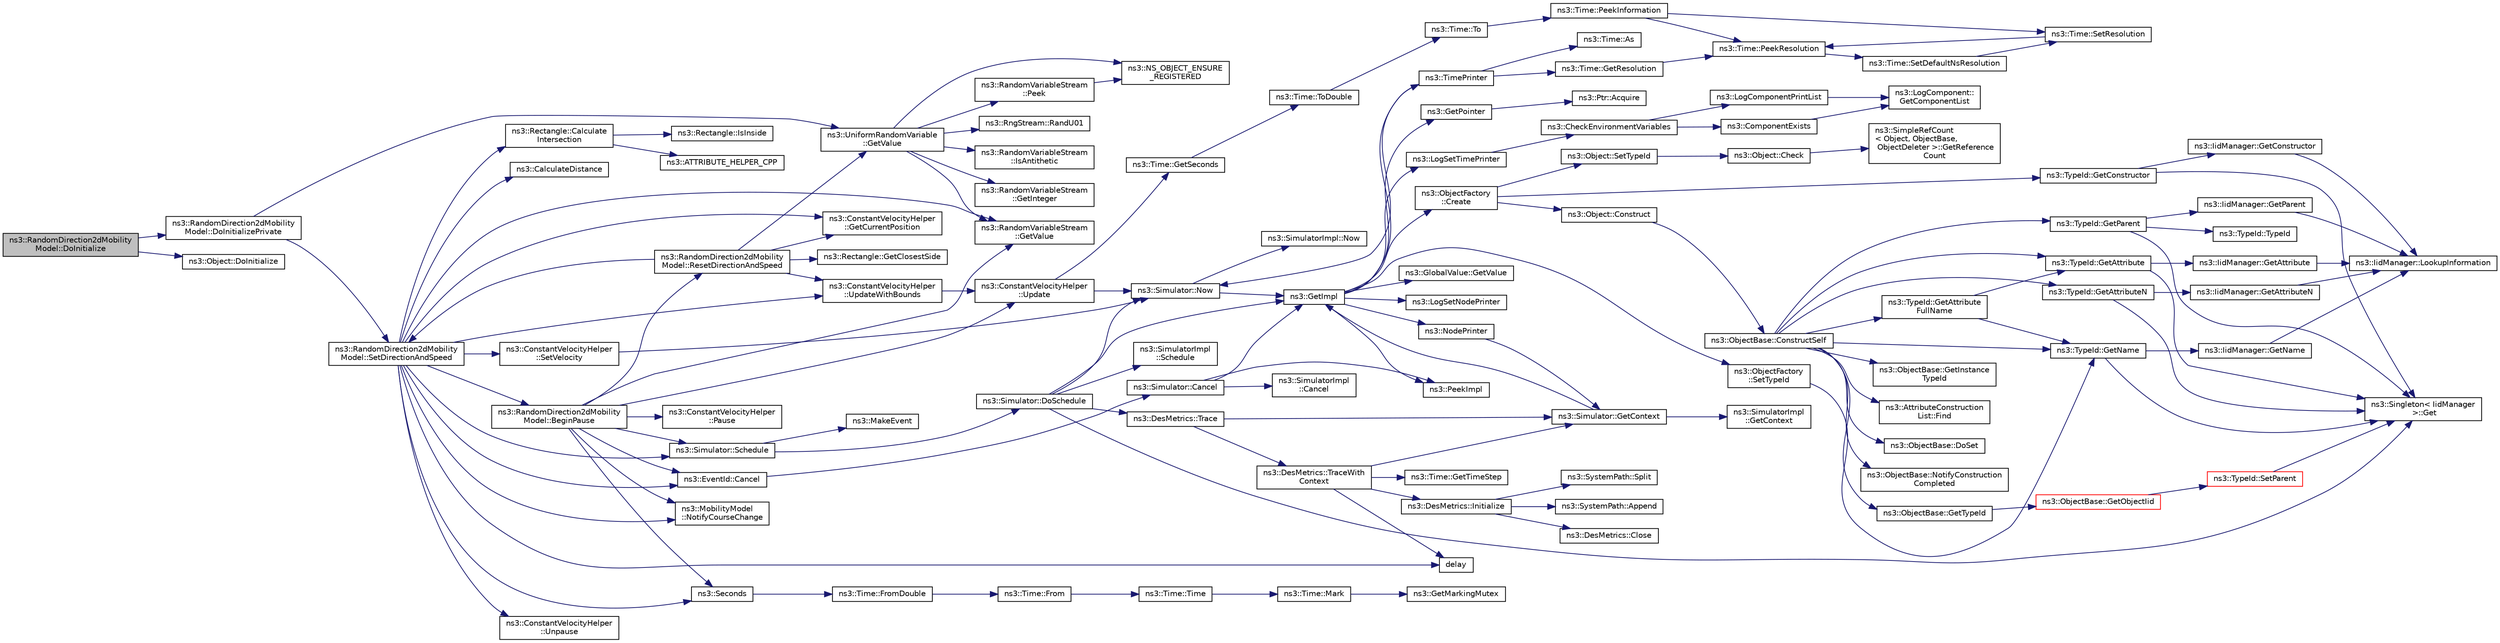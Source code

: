 digraph "ns3::RandomDirection2dMobilityModel::DoInitialize"
{
  edge [fontname="Helvetica",fontsize="10",labelfontname="Helvetica",labelfontsize="10"];
  node [fontname="Helvetica",fontsize="10",shape=record];
  rankdir="LR";
  Node1 [label="ns3::RandomDirection2dMobility\lModel::DoInitialize",height=0.2,width=0.4,color="black", fillcolor="grey75", style="filled", fontcolor="black"];
  Node1 -> Node2 [color="midnightblue",fontsize="10",style="solid"];
  Node2 [label="ns3::RandomDirection2dMobility\lModel::DoInitializePrivate",height=0.2,width=0.4,color="black", fillcolor="white", style="filled",URL="$dc/d1a/classns3_1_1RandomDirection2dMobilityModel.html#a8240bba0ddc6f386bda3ebf96b383a6a"];
  Node2 -> Node3 [color="midnightblue",fontsize="10",style="solid"];
  Node3 [label="ns3::UniformRandomVariable\l::GetValue",height=0.2,width=0.4,color="black", fillcolor="white", style="filled",URL="$d0/d5b/classns3_1_1UniformRandomVariable.html#a03822d8c86ac51e9aa83bbc73041386b",tooltip="Get the next random value, as a double in the specified range . "];
  Node3 -> Node4 [color="midnightblue",fontsize="10",style="solid"];
  Node4 [label="ns3::RandomVariableStream\l::Peek",height=0.2,width=0.4,color="black", fillcolor="white", style="filled",URL="$dc/daa/classns3_1_1RandomVariableStream.html#ac5aa8d691c061bcc88a909dc9b479222",tooltip="Get the pointer to the underlying RNG stream. "];
  Node4 -> Node5 [color="midnightblue",fontsize="10",style="solid"];
  Node5 [label="ns3::NS_OBJECT_ENSURE\l_REGISTERED",height=0.2,width=0.4,color="black", fillcolor="white", style="filled",URL="$d7/d2e/namespacens3.html#ac633cbd86ee5879afd4312a843a9ff8c"];
  Node3 -> Node6 [color="midnightblue",fontsize="10",style="solid"];
  Node6 [label="ns3::RngStream::RandU01",height=0.2,width=0.4,color="black", fillcolor="white", style="filled",URL="$da/d35/classns3_1_1RngStream.html#a46be36426b8bc712e9de468b63558c22"];
  Node3 -> Node7 [color="midnightblue",fontsize="10",style="solid"];
  Node7 [label="ns3::RandomVariableStream\l::IsAntithetic",height=0.2,width=0.4,color="black", fillcolor="white", style="filled",URL="$dc/daa/classns3_1_1RandomVariableStream.html#a7bf5175d624b14bd023f8c4f78bc5fd7",tooltip="Check if antithetic values will be generated. "];
  Node3 -> Node8 [color="midnightblue",fontsize="10",style="solid"];
  Node8 [label="ns3::RandomVariableStream\l::GetInteger",height=0.2,width=0.4,color="black", fillcolor="white", style="filled",URL="$dc/daa/classns3_1_1RandomVariableStream.html#a66cd94e6305ce7f000f1a9ff0fcb9aef",tooltip="Get the next random value as an integer drawn from the distribution. "];
  Node3 -> Node9 [color="midnightblue",fontsize="10",style="solid"];
  Node9 [label="ns3::RandomVariableStream\l::GetValue",height=0.2,width=0.4,color="black", fillcolor="white", style="filled",URL="$dc/daa/classns3_1_1RandomVariableStream.html#a4fa5944dc4cb11544e661ed23072b36c",tooltip="Get the next random value as a double drawn from the distribution. "];
  Node3 -> Node5 [color="midnightblue",fontsize="10",style="solid"];
  Node2 -> Node10 [color="midnightblue",fontsize="10",style="solid"];
  Node10 [label="ns3::RandomDirection2dMobility\lModel::SetDirectionAndSpeed",height=0.2,width=0.4,color="black", fillcolor="white", style="filled",URL="$dc/d1a/classns3_1_1RandomDirection2dMobilityModel.html#a29c1abbed69775374f52c5635cadd5d9"];
  Node10 -> Node11 [color="midnightblue",fontsize="10",style="solid"];
  Node11 [label="ns3::ConstantVelocityHelper\l::UpdateWithBounds",height=0.2,width=0.4,color="black", fillcolor="white", style="filled",URL="$db/d45/classns3_1_1ConstantVelocityHelper.html#aa09465916325b3f74e1c3361514aa0e7"];
  Node11 -> Node12 [color="midnightblue",fontsize="10",style="solid"];
  Node12 [label="ns3::ConstantVelocityHelper\l::Update",height=0.2,width=0.4,color="black", fillcolor="white", style="filled",URL="$db/d45/classns3_1_1ConstantVelocityHelper.html#aaec113a6c2bae2bf8834bfb1e88d6192"];
  Node12 -> Node13 [color="midnightblue",fontsize="10",style="solid"];
  Node13 [label="ns3::Simulator::Now",height=0.2,width=0.4,color="black", fillcolor="white", style="filled",URL="$d7/deb/classns3_1_1Simulator.html#ac3178fa975b419f7875e7105be122800"];
  Node13 -> Node14 [color="midnightblue",fontsize="10",style="solid"];
  Node14 [label="ns3::GetImpl",height=0.2,width=0.4,color="black", fillcolor="white", style="filled",URL="$d4/d8b/group__simulator.html#ga42eb4eddad41528d4d99794a3dae3fd0",tooltip="Get the SimulatorImpl singleton. "];
  Node14 -> Node15 [color="midnightblue",fontsize="10",style="solid"];
  Node15 [label="ns3::PeekImpl",height=0.2,width=0.4,color="black", fillcolor="white", style="filled",URL="$d4/d8b/group__simulator.html#ga233c5c38de117e4e4a5a9cd168694792",tooltip="Get the static SimulatorImpl instance. "];
  Node14 -> Node16 [color="midnightblue",fontsize="10",style="solid"];
  Node16 [label="ns3::GlobalValue::GetValue",height=0.2,width=0.4,color="black", fillcolor="white", style="filled",URL="$dc/d02/classns3_1_1GlobalValue.html#aa33773cb952ba3c285a03ae2c4769b84"];
  Node14 -> Node17 [color="midnightblue",fontsize="10",style="solid"];
  Node17 [label="ns3::ObjectFactory\l::SetTypeId",height=0.2,width=0.4,color="black", fillcolor="white", style="filled",URL="$d5/d0d/classns3_1_1ObjectFactory.html#a77dcd099064038a1eb7a6b8251229ec3"];
  Node17 -> Node18 [color="midnightblue",fontsize="10",style="solid"];
  Node18 [label="ns3::TypeId::GetName",height=0.2,width=0.4,color="black", fillcolor="white", style="filled",URL="$d6/d11/classns3_1_1TypeId.html#aa3c41c79ae428b3cb396a9c6bb3ef314"];
  Node18 -> Node19 [color="midnightblue",fontsize="10",style="solid"];
  Node19 [label="ns3::Singleton\< IidManager\l \>::Get",height=0.2,width=0.4,color="black", fillcolor="white", style="filled",URL="$d8/d77/classns3_1_1Singleton.html#a80a2cd3c25a27ea72add7a9f7a141ffa"];
  Node18 -> Node20 [color="midnightblue",fontsize="10",style="solid"];
  Node20 [label="ns3::IidManager::GetName",height=0.2,width=0.4,color="black", fillcolor="white", style="filled",URL="$d4/d1c/classns3_1_1IidManager.html#a5d68d0f0f44594dcdec239dbdb5bf53c"];
  Node20 -> Node21 [color="midnightblue",fontsize="10",style="solid"];
  Node21 [label="ns3::IidManager::LookupInformation",height=0.2,width=0.4,color="black", fillcolor="white", style="filled",URL="$d4/d1c/classns3_1_1IidManager.html#a6b1f4ba2815dba27a377e8a8db2384cf"];
  Node14 -> Node22 [color="midnightblue",fontsize="10",style="solid"];
  Node22 [label="ns3::GetPointer",height=0.2,width=0.4,color="black", fillcolor="white", style="filled",URL="$d7/d2e/namespacens3.html#ab4e173cdfd43d17c1a40d5348510a670"];
  Node22 -> Node23 [color="midnightblue",fontsize="10",style="solid"];
  Node23 [label="ns3::Ptr::Acquire",height=0.2,width=0.4,color="black", fillcolor="white", style="filled",URL="$dc/d90/classns3_1_1Ptr.html#a9579b15e8c42dcdff5869d9d987562fb"];
  Node14 -> Node24 [color="midnightblue",fontsize="10",style="solid"];
  Node24 [label="ns3::ObjectFactory\l::Create",height=0.2,width=0.4,color="black", fillcolor="white", style="filled",URL="$d5/d0d/classns3_1_1ObjectFactory.html#a18152e93f0a6fe184ed7300cb31e9896"];
  Node24 -> Node25 [color="midnightblue",fontsize="10",style="solid"];
  Node25 [label="ns3::TypeId::GetConstructor",height=0.2,width=0.4,color="black", fillcolor="white", style="filled",URL="$d6/d11/classns3_1_1TypeId.html#ad9b0bc71ee7593a1ff23ff8d53938e95"];
  Node25 -> Node19 [color="midnightblue",fontsize="10",style="solid"];
  Node25 -> Node26 [color="midnightblue",fontsize="10",style="solid"];
  Node26 [label="ns3::IidManager::GetConstructor",height=0.2,width=0.4,color="black", fillcolor="white", style="filled",URL="$d4/d1c/classns3_1_1IidManager.html#ab10b30abe7efc5456b7930aab8638280"];
  Node26 -> Node21 [color="midnightblue",fontsize="10",style="solid"];
  Node24 -> Node27 [color="midnightblue",fontsize="10",style="solid"];
  Node27 [label="ns3::Object::SetTypeId",height=0.2,width=0.4,color="black", fillcolor="white", style="filled",URL="$d9/d77/classns3_1_1Object.html#a19b1ebd8ec8fe404845e665880a6c5ad"];
  Node27 -> Node28 [color="midnightblue",fontsize="10",style="solid"];
  Node28 [label="ns3::Object::Check",height=0.2,width=0.4,color="black", fillcolor="white", style="filled",URL="$d9/d77/classns3_1_1Object.html#a7e7f89fb0a81d0189cbcacee64b67e4e"];
  Node28 -> Node29 [color="midnightblue",fontsize="10",style="solid"];
  Node29 [label="ns3::SimpleRefCount\l\< Object, ObjectBase,\l ObjectDeleter \>::GetReference\lCount",height=0.2,width=0.4,color="black", fillcolor="white", style="filled",URL="$da/da1/classns3_1_1SimpleRefCount.html#a05378396c93bcc7d6bf78a9ee9ae9cca"];
  Node24 -> Node30 [color="midnightblue",fontsize="10",style="solid"];
  Node30 [label="ns3::Object::Construct",height=0.2,width=0.4,color="black", fillcolor="white", style="filled",URL="$d9/d77/classns3_1_1Object.html#a636e8411dc5228771f45c9b805d348fa"];
  Node30 -> Node31 [color="midnightblue",fontsize="10",style="solid"];
  Node31 [label="ns3::ObjectBase::ConstructSelf",height=0.2,width=0.4,color="black", fillcolor="white", style="filled",URL="$d2/dac/classns3_1_1ObjectBase.html#a5cda18dec6d0744cb652a3ed60056958"];
  Node31 -> Node32 [color="midnightblue",fontsize="10",style="solid"];
  Node32 [label="ns3::ObjectBase::GetInstance\lTypeId",height=0.2,width=0.4,color="black", fillcolor="white", style="filled",URL="$d2/dac/classns3_1_1ObjectBase.html#abe5b43a6f5b99a92a4c3122db31f06fb"];
  Node31 -> Node18 [color="midnightblue",fontsize="10",style="solid"];
  Node31 -> Node33 [color="midnightblue",fontsize="10",style="solid"];
  Node33 [label="ns3::TypeId::GetAttributeN",height=0.2,width=0.4,color="black", fillcolor="white", style="filled",URL="$d6/d11/classns3_1_1TypeId.html#a679c4713f613126a51eb400b345302cb"];
  Node33 -> Node19 [color="midnightblue",fontsize="10",style="solid"];
  Node33 -> Node34 [color="midnightblue",fontsize="10",style="solid"];
  Node34 [label="ns3::IidManager::GetAttributeN",height=0.2,width=0.4,color="black", fillcolor="white", style="filled",URL="$d4/d1c/classns3_1_1IidManager.html#aecf79ed6edb63647774dbfe90cc4f1e2"];
  Node34 -> Node21 [color="midnightblue",fontsize="10",style="solid"];
  Node31 -> Node35 [color="midnightblue",fontsize="10",style="solid"];
  Node35 [label="ns3::TypeId::GetAttribute",height=0.2,width=0.4,color="black", fillcolor="white", style="filled",URL="$d6/d11/classns3_1_1TypeId.html#aa1b746e64e606f94cbedda7cf89788c2"];
  Node35 -> Node19 [color="midnightblue",fontsize="10",style="solid"];
  Node35 -> Node36 [color="midnightblue",fontsize="10",style="solid"];
  Node36 [label="ns3::IidManager::GetAttribute",height=0.2,width=0.4,color="black", fillcolor="white", style="filled",URL="$d4/d1c/classns3_1_1IidManager.html#ae511907e47b48166763e60c583a5a940"];
  Node36 -> Node21 [color="midnightblue",fontsize="10",style="solid"];
  Node31 -> Node37 [color="midnightblue",fontsize="10",style="solid"];
  Node37 [label="ns3::AttributeConstruction\lList::Find",height=0.2,width=0.4,color="black", fillcolor="white", style="filled",URL="$d3/df3/classns3_1_1AttributeConstructionList.html#a22de5cf3e1bcd9dc6c7748fc911811b4"];
  Node31 -> Node38 [color="midnightblue",fontsize="10",style="solid"];
  Node38 [label="ns3::ObjectBase::DoSet",height=0.2,width=0.4,color="black", fillcolor="white", style="filled",URL="$d2/dac/classns3_1_1ObjectBase.html#afe5f2f7b2fabc99aa33f9bb434e3b695"];
  Node31 -> Node39 [color="midnightblue",fontsize="10",style="solid"];
  Node39 [label="ns3::TypeId::GetAttribute\lFullName",height=0.2,width=0.4,color="black", fillcolor="white", style="filled",URL="$d6/d11/classns3_1_1TypeId.html#a1da5483f43630ea65952099fc39944a2"];
  Node39 -> Node35 [color="midnightblue",fontsize="10",style="solid"];
  Node39 -> Node18 [color="midnightblue",fontsize="10",style="solid"];
  Node31 -> Node40 [color="midnightblue",fontsize="10",style="solid"];
  Node40 [label="ns3::TypeId::GetParent",height=0.2,width=0.4,color="black", fillcolor="white", style="filled",URL="$d6/d11/classns3_1_1TypeId.html#ac51f28398d2ef1f9a7790047c43dd22c"];
  Node40 -> Node19 [color="midnightblue",fontsize="10",style="solid"];
  Node40 -> Node41 [color="midnightblue",fontsize="10",style="solid"];
  Node41 [label="ns3::IidManager::GetParent",height=0.2,width=0.4,color="black", fillcolor="white", style="filled",URL="$d4/d1c/classns3_1_1IidManager.html#a504f9d76281bd6149556b1d15e80231d"];
  Node41 -> Node21 [color="midnightblue",fontsize="10",style="solid"];
  Node40 -> Node42 [color="midnightblue",fontsize="10",style="solid"];
  Node42 [label="ns3::TypeId::TypeId",height=0.2,width=0.4,color="black", fillcolor="white", style="filled",URL="$d6/d11/classns3_1_1TypeId.html#ab76e26690f1af4f1cffa6a72245e8928"];
  Node31 -> Node43 [color="midnightblue",fontsize="10",style="solid"];
  Node43 [label="ns3::ObjectBase::GetTypeId",height=0.2,width=0.4,color="black", fillcolor="white", style="filled",URL="$d2/dac/classns3_1_1ObjectBase.html#a2b870298ebceaaeffc9d65e15c022eac"];
  Node43 -> Node44 [color="midnightblue",fontsize="10",style="solid"];
  Node44 [label="ns3::ObjectBase::GetObjectIid",height=0.2,width=0.4,color="red", fillcolor="white", style="filled",URL="$d2/dac/classns3_1_1ObjectBase.html#a4fcfd18844c60f163c5dce52456d111b"];
  Node44 -> Node45 [color="midnightblue",fontsize="10",style="solid"];
  Node45 [label="ns3::TypeId::SetParent",height=0.2,width=0.4,color="red", fillcolor="white", style="filled",URL="$d6/d11/classns3_1_1TypeId.html#abaaca67ab7d2471067e7c275df0f7309"];
  Node45 -> Node19 [color="midnightblue",fontsize="10",style="solid"];
  Node31 -> Node46 [color="midnightblue",fontsize="10",style="solid"];
  Node46 [label="ns3::ObjectBase::NotifyConstruction\lCompleted",height=0.2,width=0.4,color="black", fillcolor="white", style="filled",URL="$d2/dac/classns3_1_1ObjectBase.html#aa349348317dbdb62a7ee1df89db1eb8b"];
  Node14 -> Node47 [color="midnightblue",fontsize="10",style="solid"];
  Node47 [label="ns3::LogSetTimePrinter",height=0.2,width=0.4,color="black", fillcolor="white", style="filled",URL="$d7/d2e/namespacens3.html#acf6a1749b3febc5a6a5b2b8620138d80"];
  Node47 -> Node48 [color="midnightblue",fontsize="10",style="solid"];
  Node48 [label="ns3::CheckEnvironmentVariables",height=0.2,width=0.4,color="black", fillcolor="white", style="filled",URL="$d8/dff/group__logging.html#gacdc0bdeb2d8a90089d4fb09c4b8569ff"];
  Node48 -> Node49 [color="midnightblue",fontsize="10",style="solid"];
  Node49 [label="ns3::ComponentExists",height=0.2,width=0.4,color="black", fillcolor="white", style="filled",URL="$d8/dff/group__logging.html#gaadcc698770aae684c54dbd1ef4e4b37a"];
  Node49 -> Node50 [color="midnightblue",fontsize="10",style="solid"];
  Node50 [label="ns3::LogComponent::\lGetComponentList",height=0.2,width=0.4,color="black", fillcolor="white", style="filled",URL="$d9/d3f/classns3_1_1LogComponent.html#a63eb2c0fd93c30f9081443c2fd4bffe9"];
  Node48 -> Node51 [color="midnightblue",fontsize="10",style="solid"];
  Node51 [label="ns3::LogComponentPrintList",height=0.2,width=0.4,color="black", fillcolor="white", style="filled",URL="$d7/d2e/namespacens3.html#a5252703c3f8260fd6dc609f1b276e57c"];
  Node51 -> Node50 [color="midnightblue",fontsize="10",style="solid"];
  Node14 -> Node52 [color="midnightblue",fontsize="10",style="solid"];
  Node52 [label="ns3::TimePrinter",height=0.2,width=0.4,color="black", fillcolor="white", style="filled",URL="$d8/dff/group__logging.html#gaaad3642e8247a056cd83001d805b0812"];
  Node52 -> Node53 [color="midnightblue",fontsize="10",style="solid"];
  Node53 [label="ns3::Time::GetResolution",height=0.2,width=0.4,color="black", fillcolor="white", style="filled",URL="$dc/d04/classns3_1_1Time.html#a1444f0f08b5e19f031157609e32fcf98"];
  Node53 -> Node54 [color="midnightblue",fontsize="10",style="solid"];
  Node54 [label="ns3::Time::PeekResolution",height=0.2,width=0.4,color="black", fillcolor="white", style="filled",URL="$dc/d04/classns3_1_1Time.html#a963e53522278fcbdf1ab9f7adbd0f5d6"];
  Node54 -> Node55 [color="midnightblue",fontsize="10",style="solid"];
  Node55 [label="ns3::Time::SetDefaultNsResolution",height=0.2,width=0.4,color="black", fillcolor="white", style="filled",URL="$dc/d04/classns3_1_1Time.html#a6a872e62f71dfa817fef2c549473d980"];
  Node55 -> Node56 [color="midnightblue",fontsize="10",style="solid"];
  Node56 [label="ns3::Time::SetResolution",height=0.2,width=0.4,color="black", fillcolor="white", style="filled",URL="$dc/d04/classns3_1_1Time.html#ac89165ba7715b66017a49c718f4aef09"];
  Node56 -> Node54 [color="midnightblue",fontsize="10",style="solid"];
  Node52 -> Node13 [color="midnightblue",fontsize="10",style="solid"];
  Node52 -> Node57 [color="midnightblue",fontsize="10",style="solid"];
  Node57 [label="ns3::Time::As",height=0.2,width=0.4,color="black", fillcolor="white", style="filled",URL="$dc/d04/classns3_1_1Time.html#a0bb1110638ce9938248bd07865a328ab"];
  Node14 -> Node58 [color="midnightblue",fontsize="10",style="solid"];
  Node58 [label="ns3::LogSetNodePrinter",height=0.2,width=0.4,color="black", fillcolor="white", style="filled",URL="$d7/d2e/namespacens3.html#aa6e659ca357c8309352fa0f146793810"];
  Node14 -> Node59 [color="midnightblue",fontsize="10",style="solid"];
  Node59 [label="ns3::NodePrinter",height=0.2,width=0.4,color="black", fillcolor="white", style="filled",URL="$d8/dff/group__logging.html#gaaffbf70ff3766cd62b8bbd9b140d2a1b"];
  Node59 -> Node60 [color="midnightblue",fontsize="10",style="solid"];
  Node60 [label="ns3::Simulator::GetContext",height=0.2,width=0.4,color="black", fillcolor="white", style="filled",URL="$d7/deb/classns3_1_1Simulator.html#a8514b74ee2c42916b351b33c4a963bb0"];
  Node60 -> Node14 [color="midnightblue",fontsize="10",style="solid"];
  Node60 -> Node61 [color="midnightblue",fontsize="10",style="solid"];
  Node61 [label="ns3::SimulatorImpl\l::GetContext",height=0.2,width=0.4,color="black", fillcolor="white", style="filled",URL="$d2/d19/classns3_1_1SimulatorImpl.html#a8b66270c97766c0adb997e2535648557"];
  Node13 -> Node62 [color="midnightblue",fontsize="10",style="solid"];
  Node62 [label="ns3::SimulatorImpl::Now",height=0.2,width=0.4,color="black", fillcolor="white", style="filled",URL="$d2/d19/classns3_1_1SimulatorImpl.html#aa516c50060846adc6fd316e83ef0797c"];
  Node12 -> Node63 [color="midnightblue",fontsize="10",style="solid"];
  Node63 [label="ns3::Time::GetSeconds",height=0.2,width=0.4,color="black", fillcolor="white", style="filled",URL="$dc/d04/classns3_1_1Time.html#a8f20d5c3b0902d7b4320982f340b57c8"];
  Node63 -> Node64 [color="midnightblue",fontsize="10",style="solid"];
  Node64 [label="ns3::Time::ToDouble",height=0.2,width=0.4,color="black", fillcolor="white", style="filled",URL="$dc/d04/classns3_1_1Time.html#a5fc320666cc3f9b379e64e9263e332b3"];
  Node64 -> Node65 [color="midnightblue",fontsize="10",style="solid"];
  Node65 [label="ns3::Time::To",height=0.2,width=0.4,color="black", fillcolor="white", style="filled",URL="$dc/d04/classns3_1_1Time.html#a04904d9cb915f816b62df3d4e65ce78c"];
  Node65 -> Node66 [color="midnightblue",fontsize="10",style="solid"];
  Node66 [label="ns3::Time::PeekInformation",height=0.2,width=0.4,color="black", fillcolor="white", style="filled",URL="$dc/d04/classns3_1_1Time.html#a0b023c55c20582aa7c1781aacf128034"];
  Node66 -> Node54 [color="midnightblue",fontsize="10",style="solid"];
  Node66 -> Node56 [color="midnightblue",fontsize="10",style="solid"];
  Node10 -> Node67 [color="midnightblue",fontsize="10",style="solid"];
  Node67 [label="ns3::ConstantVelocityHelper\l::GetCurrentPosition",height=0.2,width=0.4,color="black", fillcolor="white", style="filled",URL="$db/d45/classns3_1_1ConstantVelocityHelper.html#a9416fca612f00cca9fc9f453cad734b6"];
  Node10 -> Node9 [color="midnightblue",fontsize="10",style="solid"];
  Node10 -> Node68 [color="midnightblue",fontsize="10",style="solid"];
  Node68 [label="ns3::ConstantVelocityHelper\l::SetVelocity",height=0.2,width=0.4,color="black", fillcolor="white", style="filled",URL="$db/d45/classns3_1_1ConstantVelocityHelper.html#a985ce86c5b3c94c43048f8db314bbb51"];
  Node68 -> Node13 [color="midnightblue",fontsize="10",style="solid"];
  Node10 -> Node69 [color="midnightblue",fontsize="10",style="solid"];
  Node69 [label="ns3::ConstantVelocityHelper\l::Unpause",height=0.2,width=0.4,color="black", fillcolor="white", style="filled",URL="$db/d45/classns3_1_1ConstantVelocityHelper.html#a053e3968696019359f50d2b2739f783a"];
  Node10 -> Node70 [color="midnightblue",fontsize="10",style="solid"];
  Node70 [label="ns3::Rectangle::Calculate\lIntersection",height=0.2,width=0.4,color="black", fillcolor="white", style="filled",URL="$d4/d6d/classns3_1_1Rectangle.html#a90814c705130992d444d19b0197f1f7e"];
  Node70 -> Node71 [color="midnightblue",fontsize="10",style="solid"];
  Node71 [label="ns3::Rectangle::IsInside",height=0.2,width=0.4,color="black", fillcolor="white", style="filled",URL="$d4/d6d/classns3_1_1Rectangle.html#a152c82b09b470eb5eea53776182e6e69"];
  Node70 -> Node72 [color="midnightblue",fontsize="10",style="solid"];
  Node72 [label="ns3::ATTRIBUTE_HELPER_CPP",height=0.2,width=0.4,color="black", fillcolor="white", style="filled",URL="$d7/d2e/namespacens3.html#a52f9a730cf815268f2a2ee1a33788e11"];
  Node10 -> Node73 [color="midnightblue",fontsize="10",style="solid"];
  Node73 [label="delay",height=0.2,width=0.4,color="black", fillcolor="white", style="filled",URL="$d8/d68/lte_2model_2fading-traces_2fading__trace__generator_8m.html#a7964e6aa8f61a9d28973c8267a606ad8"];
  Node10 -> Node74 [color="midnightblue",fontsize="10",style="solid"];
  Node74 [label="ns3::Seconds",height=0.2,width=0.4,color="black", fillcolor="white", style="filled",URL="$d1/dec/group__timecivil.html#ga33c34b816f8ff6628e33d5c8e9713b9e"];
  Node74 -> Node75 [color="midnightblue",fontsize="10",style="solid"];
  Node75 [label="ns3::Time::FromDouble",height=0.2,width=0.4,color="black", fillcolor="white", style="filled",URL="$dc/d04/classns3_1_1Time.html#a60e845f4a74e62495b86356afe604cb4"];
  Node75 -> Node76 [color="midnightblue",fontsize="10",style="solid"];
  Node76 [label="ns3::Time::From",height=0.2,width=0.4,color="black", fillcolor="white", style="filled",URL="$dc/d04/classns3_1_1Time.html#a34e4acc13d0e08cc8cb9cd3b838b9baf"];
  Node76 -> Node77 [color="midnightblue",fontsize="10",style="solid"];
  Node77 [label="ns3::Time::Time",height=0.2,width=0.4,color="black", fillcolor="white", style="filled",URL="$dc/d04/classns3_1_1Time.html#a8a39dc1b8cbbd7fe6d940e492d1b925e"];
  Node77 -> Node78 [color="midnightblue",fontsize="10",style="solid"];
  Node78 [label="ns3::Time::Mark",height=0.2,width=0.4,color="black", fillcolor="white", style="filled",URL="$dc/d04/classns3_1_1Time.html#aa7eef2a1119c1c4855d99f1e83d44c54"];
  Node78 -> Node79 [color="midnightblue",fontsize="10",style="solid"];
  Node79 [label="ns3::GetMarkingMutex",height=0.2,width=0.4,color="black", fillcolor="white", style="filled",URL="$d7/d2e/namespacens3.html#ac4356aa982bd2ddb0f7ebbf94539919d"];
  Node10 -> Node80 [color="midnightblue",fontsize="10",style="solid"];
  Node80 [label="ns3::CalculateDistance",height=0.2,width=0.4,color="black", fillcolor="white", style="filled",URL="$d7/d2e/namespacens3.html#aaae60adf695e280c4882ced6041d1628"];
  Node10 -> Node81 [color="midnightblue",fontsize="10",style="solid"];
  Node81 [label="ns3::EventId::Cancel",height=0.2,width=0.4,color="black", fillcolor="white", style="filled",URL="$d1/df8/classns3_1_1EventId.html#a993ae94e48e014e1afd47edb16db7a11"];
  Node81 -> Node82 [color="midnightblue",fontsize="10",style="solid"];
  Node82 [label="ns3::Simulator::Cancel",height=0.2,width=0.4,color="black", fillcolor="white", style="filled",URL="$d7/deb/classns3_1_1Simulator.html#a1b903a62d6117ef28f7ba3c6500689bf"];
  Node82 -> Node15 [color="midnightblue",fontsize="10",style="solid"];
  Node82 -> Node14 [color="midnightblue",fontsize="10",style="solid"];
  Node82 -> Node83 [color="midnightblue",fontsize="10",style="solid"];
  Node83 [label="ns3::SimulatorImpl\l::Cancel",height=0.2,width=0.4,color="black", fillcolor="white", style="filled",URL="$d2/d19/classns3_1_1SimulatorImpl.html#ad117e616c99c915ddac6267a74804807"];
  Node10 -> Node84 [color="midnightblue",fontsize="10",style="solid"];
  Node84 [label="ns3::Simulator::Schedule",height=0.2,width=0.4,color="black", fillcolor="white", style="filled",URL="$d7/deb/classns3_1_1Simulator.html#a671882c894a08af4a5e91181bf1eec13"];
  Node84 -> Node85 [color="midnightblue",fontsize="10",style="solid"];
  Node85 [label="ns3::Simulator::DoSchedule",height=0.2,width=0.4,color="black", fillcolor="white", style="filled",URL="$d7/deb/classns3_1_1Simulator.html#a47af23973938819bdc89cb2807e09ed5"];
  Node85 -> Node19 [color="midnightblue",fontsize="10",style="solid"];
  Node85 -> Node86 [color="midnightblue",fontsize="10",style="solid"];
  Node86 [label="ns3::DesMetrics::Trace",height=0.2,width=0.4,color="black", fillcolor="white", style="filled",URL="$d5/d69/classns3_1_1DesMetrics.html#ab7c6c097412d0398affbc9f8d2643160"];
  Node86 -> Node87 [color="midnightblue",fontsize="10",style="solid"];
  Node87 [label="ns3::DesMetrics::TraceWith\lContext",height=0.2,width=0.4,color="black", fillcolor="white", style="filled",URL="$d5/d69/classns3_1_1DesMetrics.html#abc404d9eee92f4e8fd67f5d200490ed6"];
  Node87 -> Node88 [color="midnightblue",fontsize="10",style="solid"];
  Node88 [label="ns3::DesMetrics::Initialize",height=0.2,width=0.4,color="black", fillcolor="white", style="filled",URL="$d5/d69/classns3_1_1DesMetrics.html#a63bf3891d9fd2cf8c76b375b3db67756"];
  Node88 -> Node89 [color="midnightblue",fontsize="10",style="solid"];
  Node89 [label="ns3::DesMetrics::Close",height=0.2,width=0.4,color="black", fillcolor="white", style="filled",URL="$d5/d69/classns3_1_1DesMetrics.html#a17b52dbb23cd230d64404f57f59029c5"];
  Node88 -> Node90 [color="midnightblue",fontsize="10",style="solid"];
  Node90 [label="ns3::SystemPath::Split",height=0.2,width=0.4,color="black", fillcolor="white", style="filled",URL="$d0/dde/group__systempath.html#ga523072e05da63b63113d1bea840edf1a"];
  Node88 -> Node91 [color="midnightblue",fontsize="10",style="solid"];
  Node91 [label="ns3::SystemPath::Append",height=0.2,width=0.4,color="black", fillcolor="white", style="filled",URL="$d0/dde/group__systempath.html#gaaa5a530cee42c8eda7e4f4523ef7e1cd"];
  Node87 -> Node60 [color="midnightblue",fontsize="10",style="solid"];
  Node87 -> Node92 [color="midnightblue",fontsize="10",style="solid"];
  Node92 [label="ns3::Time::GetTimeStep",height=0.2,width=0.4,color="black", fillcolor="white", style="filled",URL="$dc/d04/classns3_1_1Time.html#a40a7025b73dac7d02f8a4e1e54eaa5b5"];
  Node87 -> Node73 [color="midnightblue",fontsize="10",style="solid"];
  Node86 -> Node60 [color="midnightblue",fontsize="10",style="solid"];
  Node85 -> Node13 [color="midnightblue",fontsize="10",style="solid"];
  Node85 -> Node14 [color="midnightblue",fontsize="10",style="solid"];
  Node85 -> Node93 [color="midnightblue",fontsize="10",style="solid"];
  Node93 [label="ns3::SimulatorImpl\l::Schedule",height=0.2,width=0.4,color="black", fillcolor="white", style="filled",URL="$d2/d19/classns3_1_1SimulatorImpl.html#a24eac97ca7dc0e64162e3596064cfb5c"];
  Node84 -> Node94 [color="midnightblue",fontsize="10",style="solid"];
  Node94 [label="ns3::MakeEvent",height=0.2,width=0.4,color="black", fillcolor="white", style="filled",URL="$d0/dac/group__makeeventfnptr.html#ga289a28a2497c18a9bd299e5e2014094b"];
  Node10 -> Node95 [color="midnightblue",fontsize="10",style="solid"];
  Node95 [label="ns3::RandomDirection2dMobility\lModel::BeginPause",height=0.2,width=0.4,color="black", fillcolor="white", style="filled",URL="$dc/d1a/classns3_1_1RandomDirection2dMobilityModel.html#a95bf0e9129301ca8cf51fcd1bf665a17"];
  Node95 -> Node12 [color="midnightblue",fontsize="10",style="solid"];
  Node95 -> Node96 [color="midnightblue",fontsize="10",style="solid"];
  Node96 [label="ns3::ConstantVelocityHelper\l::Pause",height=0.2,width=0.4,color="black", fillcolor="white", style="filled",URL="$db/d45/classns3_1_1ConstantVelocityHelper.html#a90668d4ba75783657fb4dab7fe098740"];
  Node95 -> Node74 [color="midnightblue",fontsize="10",style="solid"];
  Node95 -> Node9 [color="midnightblue",fontsize="10",style="solid"];
  Node95 -> Node81 [color="midnightblue",fontsize="10",style="solid"];
  Node95 -> Node84 [color="midnightblue",fontsize="10",style="solid"];
  Node95 -> Node97 [color="midnightblue",fontsize="10",style="solid"];
  Node97 [label="ns3::RandomDirection2dMobility\lModel::ResetDirectionAndSpeed",height=0.2,width=0.4,color="black", fillcolor="white", style="filled",URL="$dc/d1a/classns3_1_1RandomDirection2dMobilityModel.html#acc1e4eab8e75a20854938b0616bb9c79"];
  Node97 -> Node3 [color="midnightblue",fontsize="10",style="solid"];
  Node97 -> Node11 [color="midnightblue",fontsize="10",style="solid"];
  Node97 -> Node67 [color="midnightblue",fontsize="10",style="solid"];
  Node97 -> Node98 [color="midnightblue",fontsize="10",style="solid"];
  Node98 [label="ns3::Rectangle::GetClosestSide",height=0.2,width=0.4,color="black", fillcolor="white", style="filled",URL="$d4/d6d/classns3_1_1Rectangle.html#a622a90802fa3b050b91d36d55c58a478"];
  Node97 -> Node10 [color="midnightblue",fontsize="10",style="solid"];
  Node95 -> Node99 [color="midnightblue",fontsize="10",style="solid"];
  Node99 [label="ns3::MobilityModel\l::NotifyCourseChange",height=0.2,width=0.4,color="black", fillcolor="white", style="filled",URL="$d4/dc5/classns3_1_1MobilityModel.html#add1317917ac801284c2467a68f09fbe5"];
  Node10 -> Node99 [color="midnightblue",fontsize="10",style="solid"];
  Node1 -> Node100 [color="midnightblue",fontsize="10",style="solid"];
  Node100 [label="ns3::Object::DoInitialize",height=0.2,width=0.4,color="black", fillcolor="white", style="filled",URL="$d9/d77/classns3_1_1Object.html#af8482a521433409fb5c7f749398c9dbe"];
}
